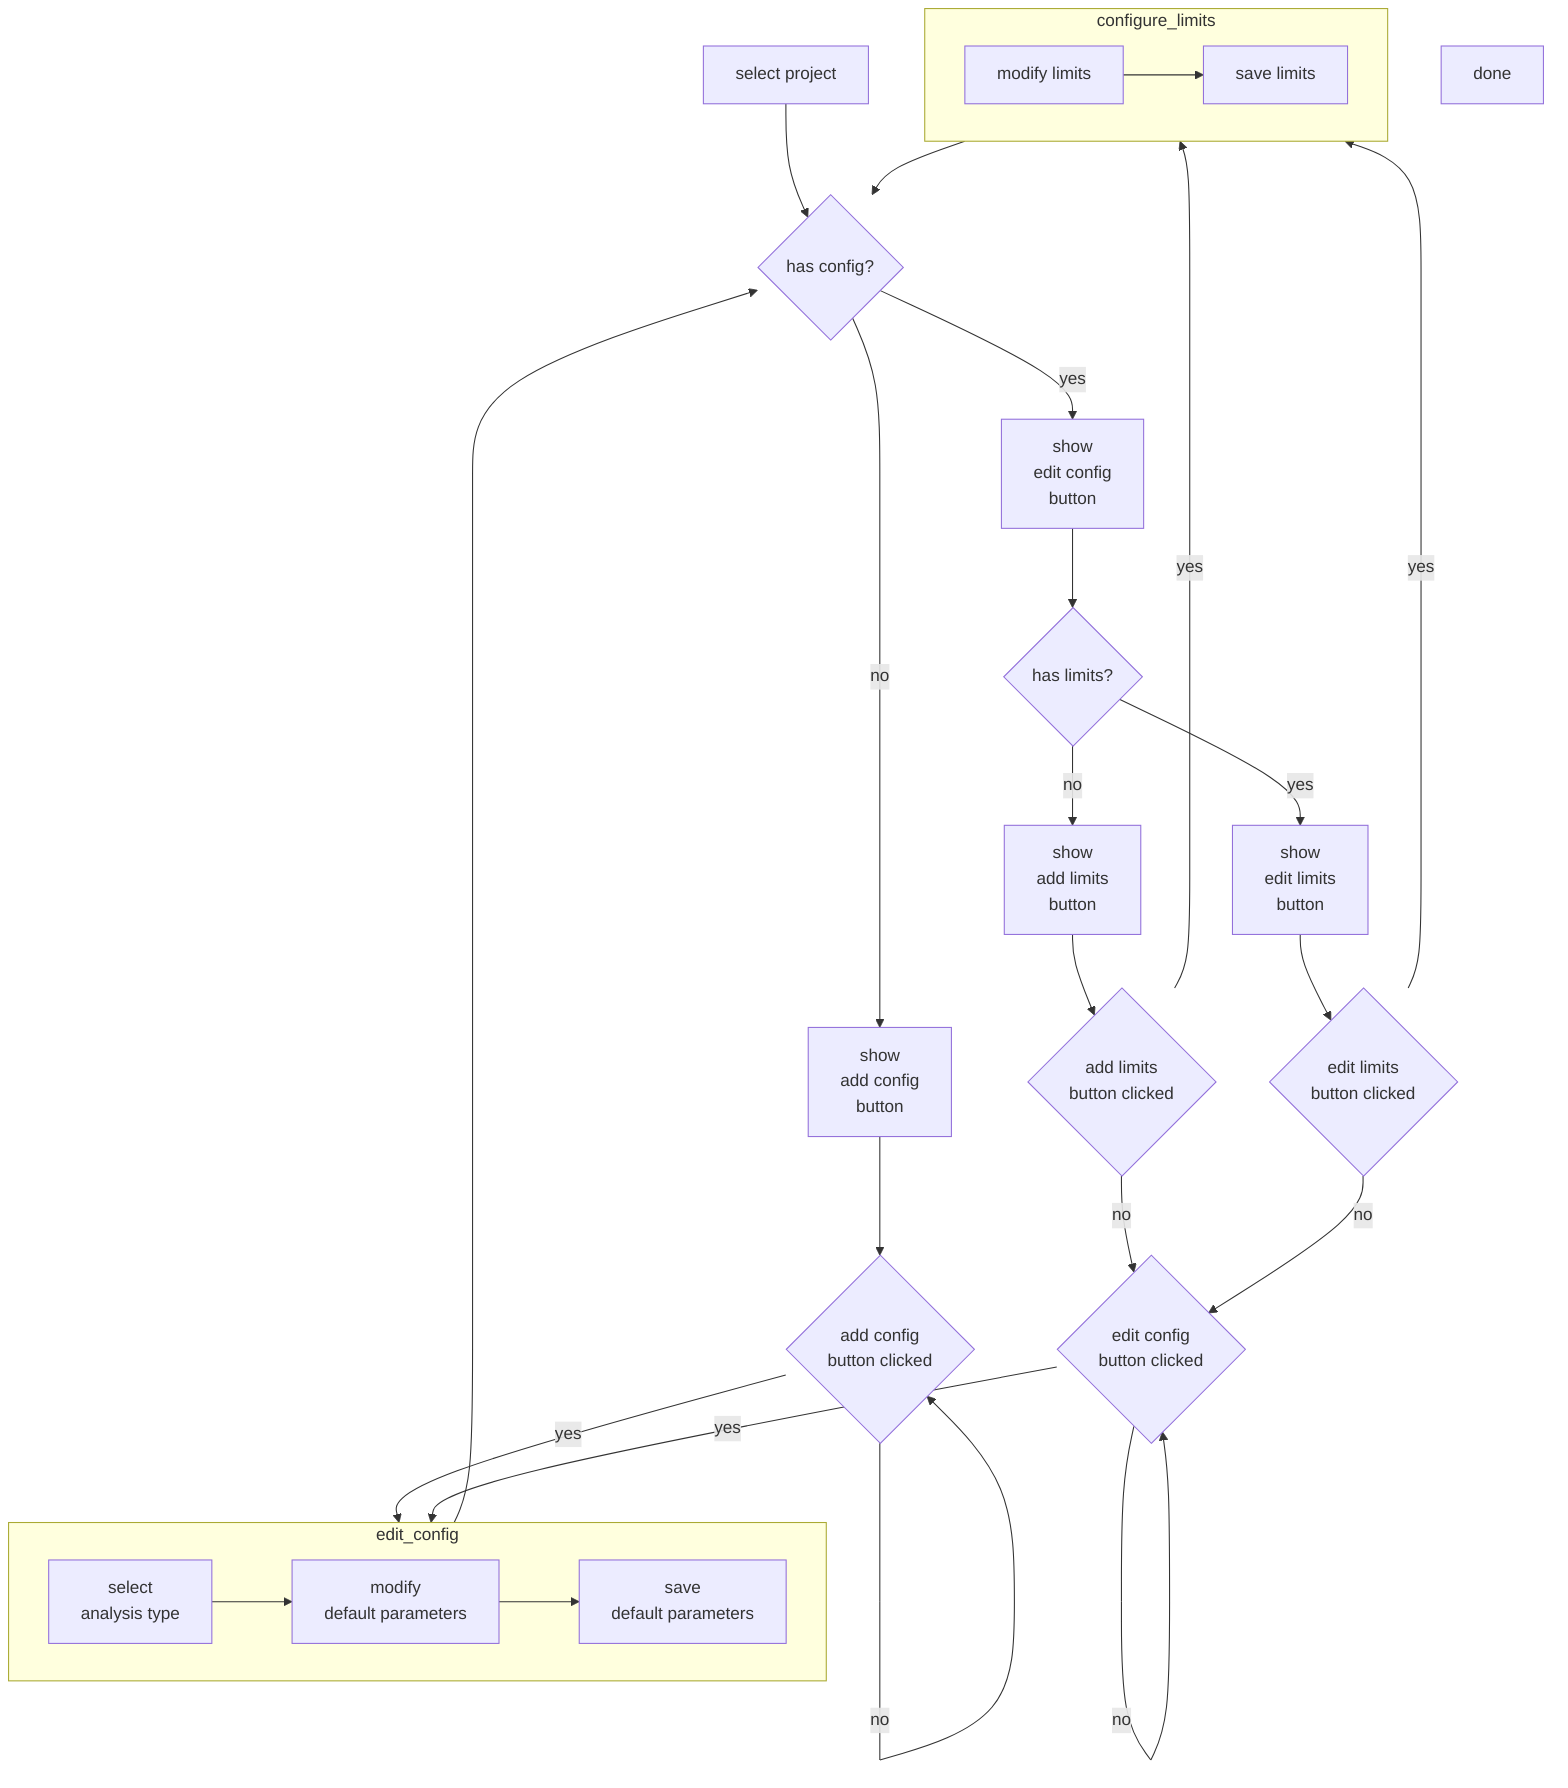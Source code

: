 flowchart TB
    select_project[select project]
    has_config{has config?}
    has_limits{has limits?}
    show_add_config_button[show\nadd config\nbutton]
    add_config_button_clicked{add config\nbutton clicked}
    show_edit_config_button[show\nedit config\nbutton]
    edit_config_button_clicked{edit config\nbutton clicked}
    select_analysis_type[select\nanalysis type]
    modify_default_parameters[modify\ndefault parameters]
    save_default_parameters[save\ndefault parameters]
    show_add_limits_button[show\nadd limits\nbutton]
    add_limits_button_clicked{add limits\nbutton clicked}
    show_edit_limits_button[show\nedit limits\nbutton]
    edit_limits_button_clicked{edit limits\nbutton clicked}
    modify_limits[modify limits]
    save_limits[save limits]
    done[done]

    select_project --> has_config
    has_config -- no --> show_add_config_button
    has_config -- yes --> show_edit_config_button
    show_edit_config_button --> has_limits
    has_limits -- yes --> show_edit_limits_button
    has_limits -- no --> show_add_limits_button
    show_add_config_button --> add_config_button_clicked
    add_config_button_clicked -- yes --> edit_config
    add_config_button_clicked -- no --> add_config_button_clicked
    subgraph edit_config
        select_analysis_type --> modify_default_parameters
        modify_default_parameters --> save_default_parameters
    end
    subgraph configure_limits
        modify_limits --> save_limits
    end
    show_add_limits_button --> add_limits_button_clicked
    show_edit_limits_button --> edit_limits_button_clicked
    add_limits_button_clicked -- yes --> configure_limits
    add_limits_button_clicked -- no --> edit_config_button_clicked
    edit_limits_button_clicked -- yes --> configure_limits
    edit_limits_button_clicked -- no --> edit_config_button_clicked
    edit_config_button_clicked -- yes --> edit_config
    edit_config_button_clicked -- no --> edit_config_button_clicked

    configure_limits --> has_config
    edit_config --> has_config